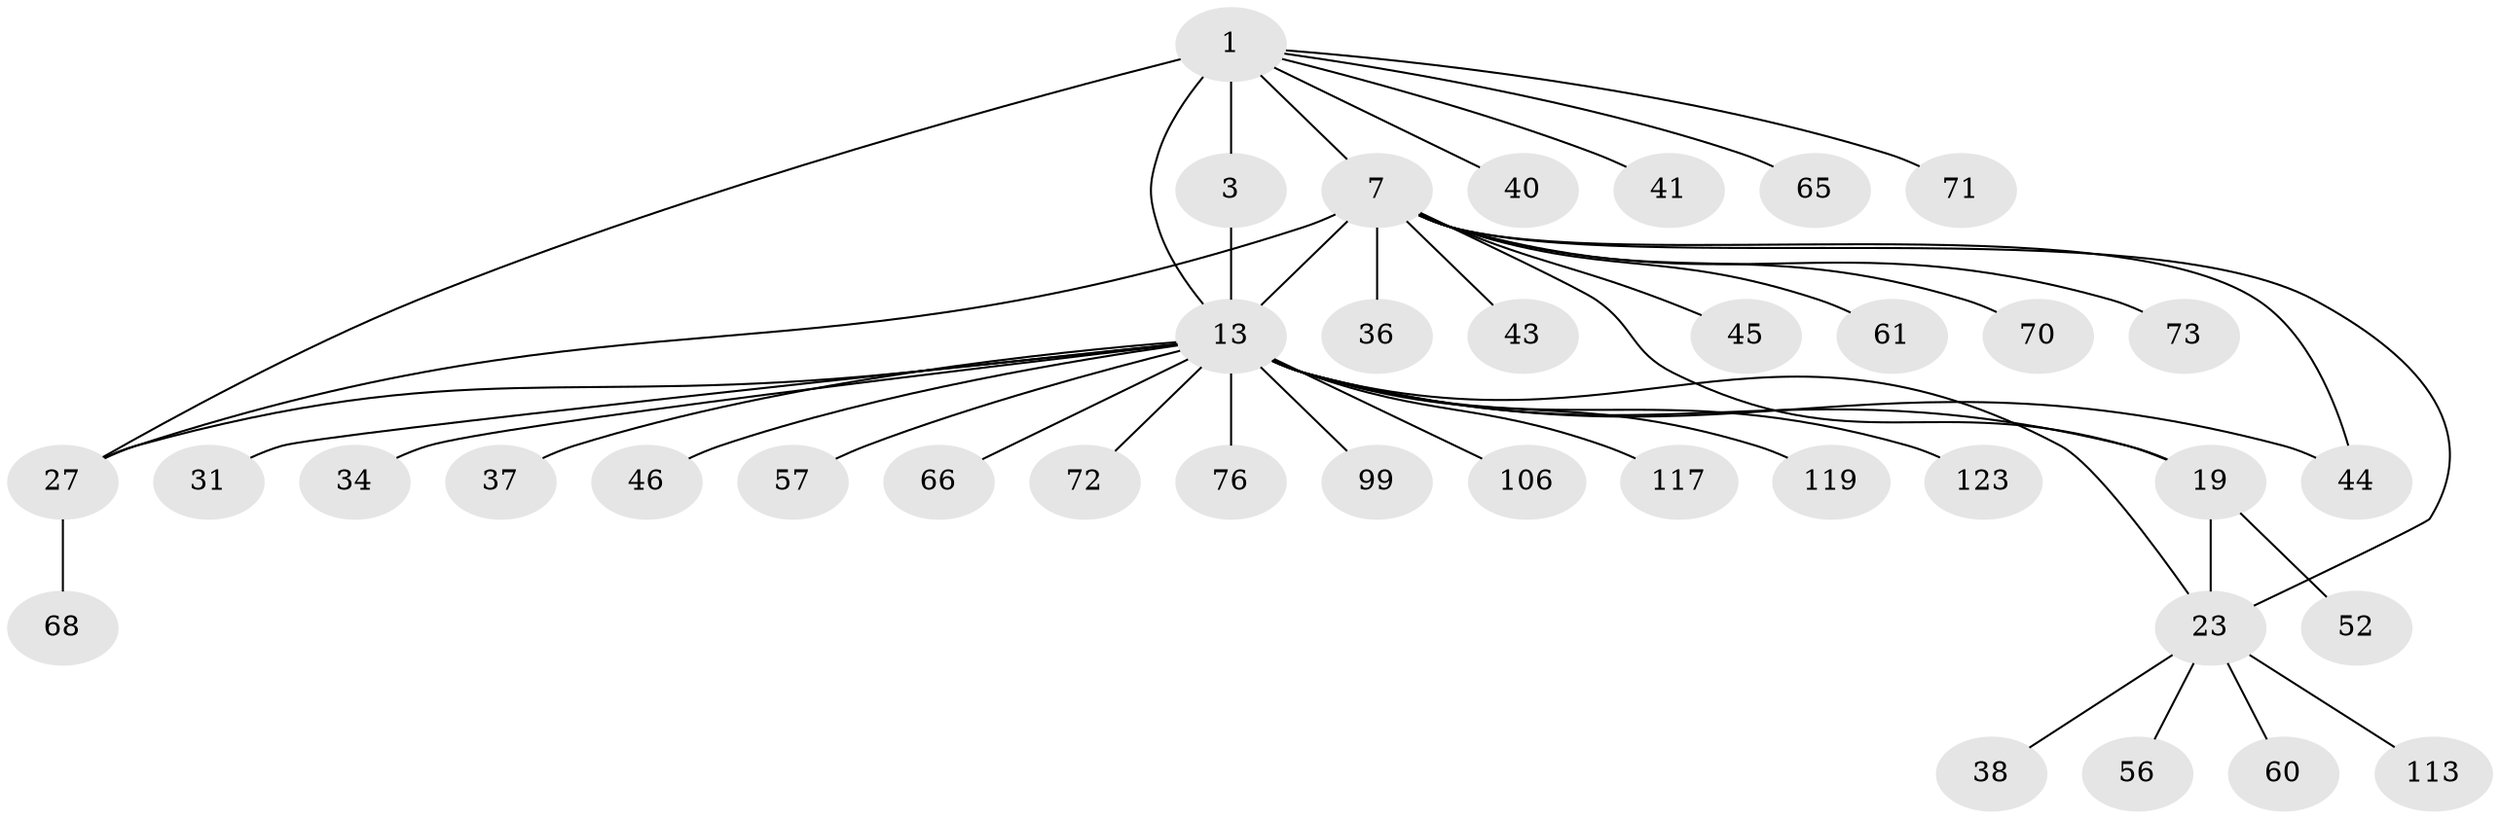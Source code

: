 // original degree distribution, {7: 0.047619047619047616, 10: 0.03968253968253968, 5: 0.015873015873015872, 8: 0.023809523809523808, 6: 0.03968253968253968, 14: 0.007936507936507936, 17: 0.007936507936507936, 12: 0.015873015873015872, 13: 0.007936507936507936, 9: 0.031746031746031744, 1: 0.5873015873015873, 2: 0.16666666666666666, 4: 0.007936507936507936}
// Generated by graph-tools (version 1.1) at 2025/19/03/04/25 18:19:47]
// undirected, 37 vertices, 44 edges
graph export_dot {
graph [start="1"]
  node [color=gray90,style=filled];
  1 [super="+2+103+4"];
  3 [super="+63+85+86+59"];
  7 [super="+10+109+9+11+8+12"];
  13 [super="+49+69+15+14+16"];
  19 [super="+20+96+77"];
  23;
  27 [super="+51+79+28"];
  31;
  34;
  36;
  37 [super="+75"];
  38 [super="+62"];
  40 [super="+48"];
  41;
  43 [super="+88"];
  44;
  45;
  46 [super="+80"];
  52;
  56;
  57 [super="+100"];
  60;
  61;
  65;
  66;
  68;
  70;
  71;
  72;
  73;
  76;
  99;
  106;
  113;
  117;
  119;
  123;
  1 -- 3 [weight=5];
  1 -- 65;
  1 -- 71;
  1 -- 7 [weight=3];
  1 -- 40;
  1 -- 41;
  1 -- 27 [weight=6];
  1 -- 13 [weight=3];
  3 -- 13 [weight=2];
  7 -- 70;
  7 -- 45;
  7 -- 61;
  7 -- 13 [weight=5];
  7 -- 36;
  7 -- 73;
  7 -- 43;
  7 -- 44;
  7 -- 19 [weight=4];
  7 -- 23 [weight=2];
  7 -- 27 [weight=2];
  13 -- 66;
  13 -- 99;
  13 -- 76;
  13 -- 46;
  13 -- 117;
  13 -- 119;
  13 -- 123;
  13 -- 31;
  13 -- 19 [weight=4];
  13 -- 23;
  13 -- 27 [weight=3];
  13 -- 34;
  13 -- 37;
  13 -- 106;
  13 -- 44;
  13 -- 57;
  13 -- 72;
  19 -- 23 [weight=2];
  19 -- 52;
  23 -- 38;
  23 -- 56;
  23 -- 60;
  23 -- 113;
  27 -- 68;
}
